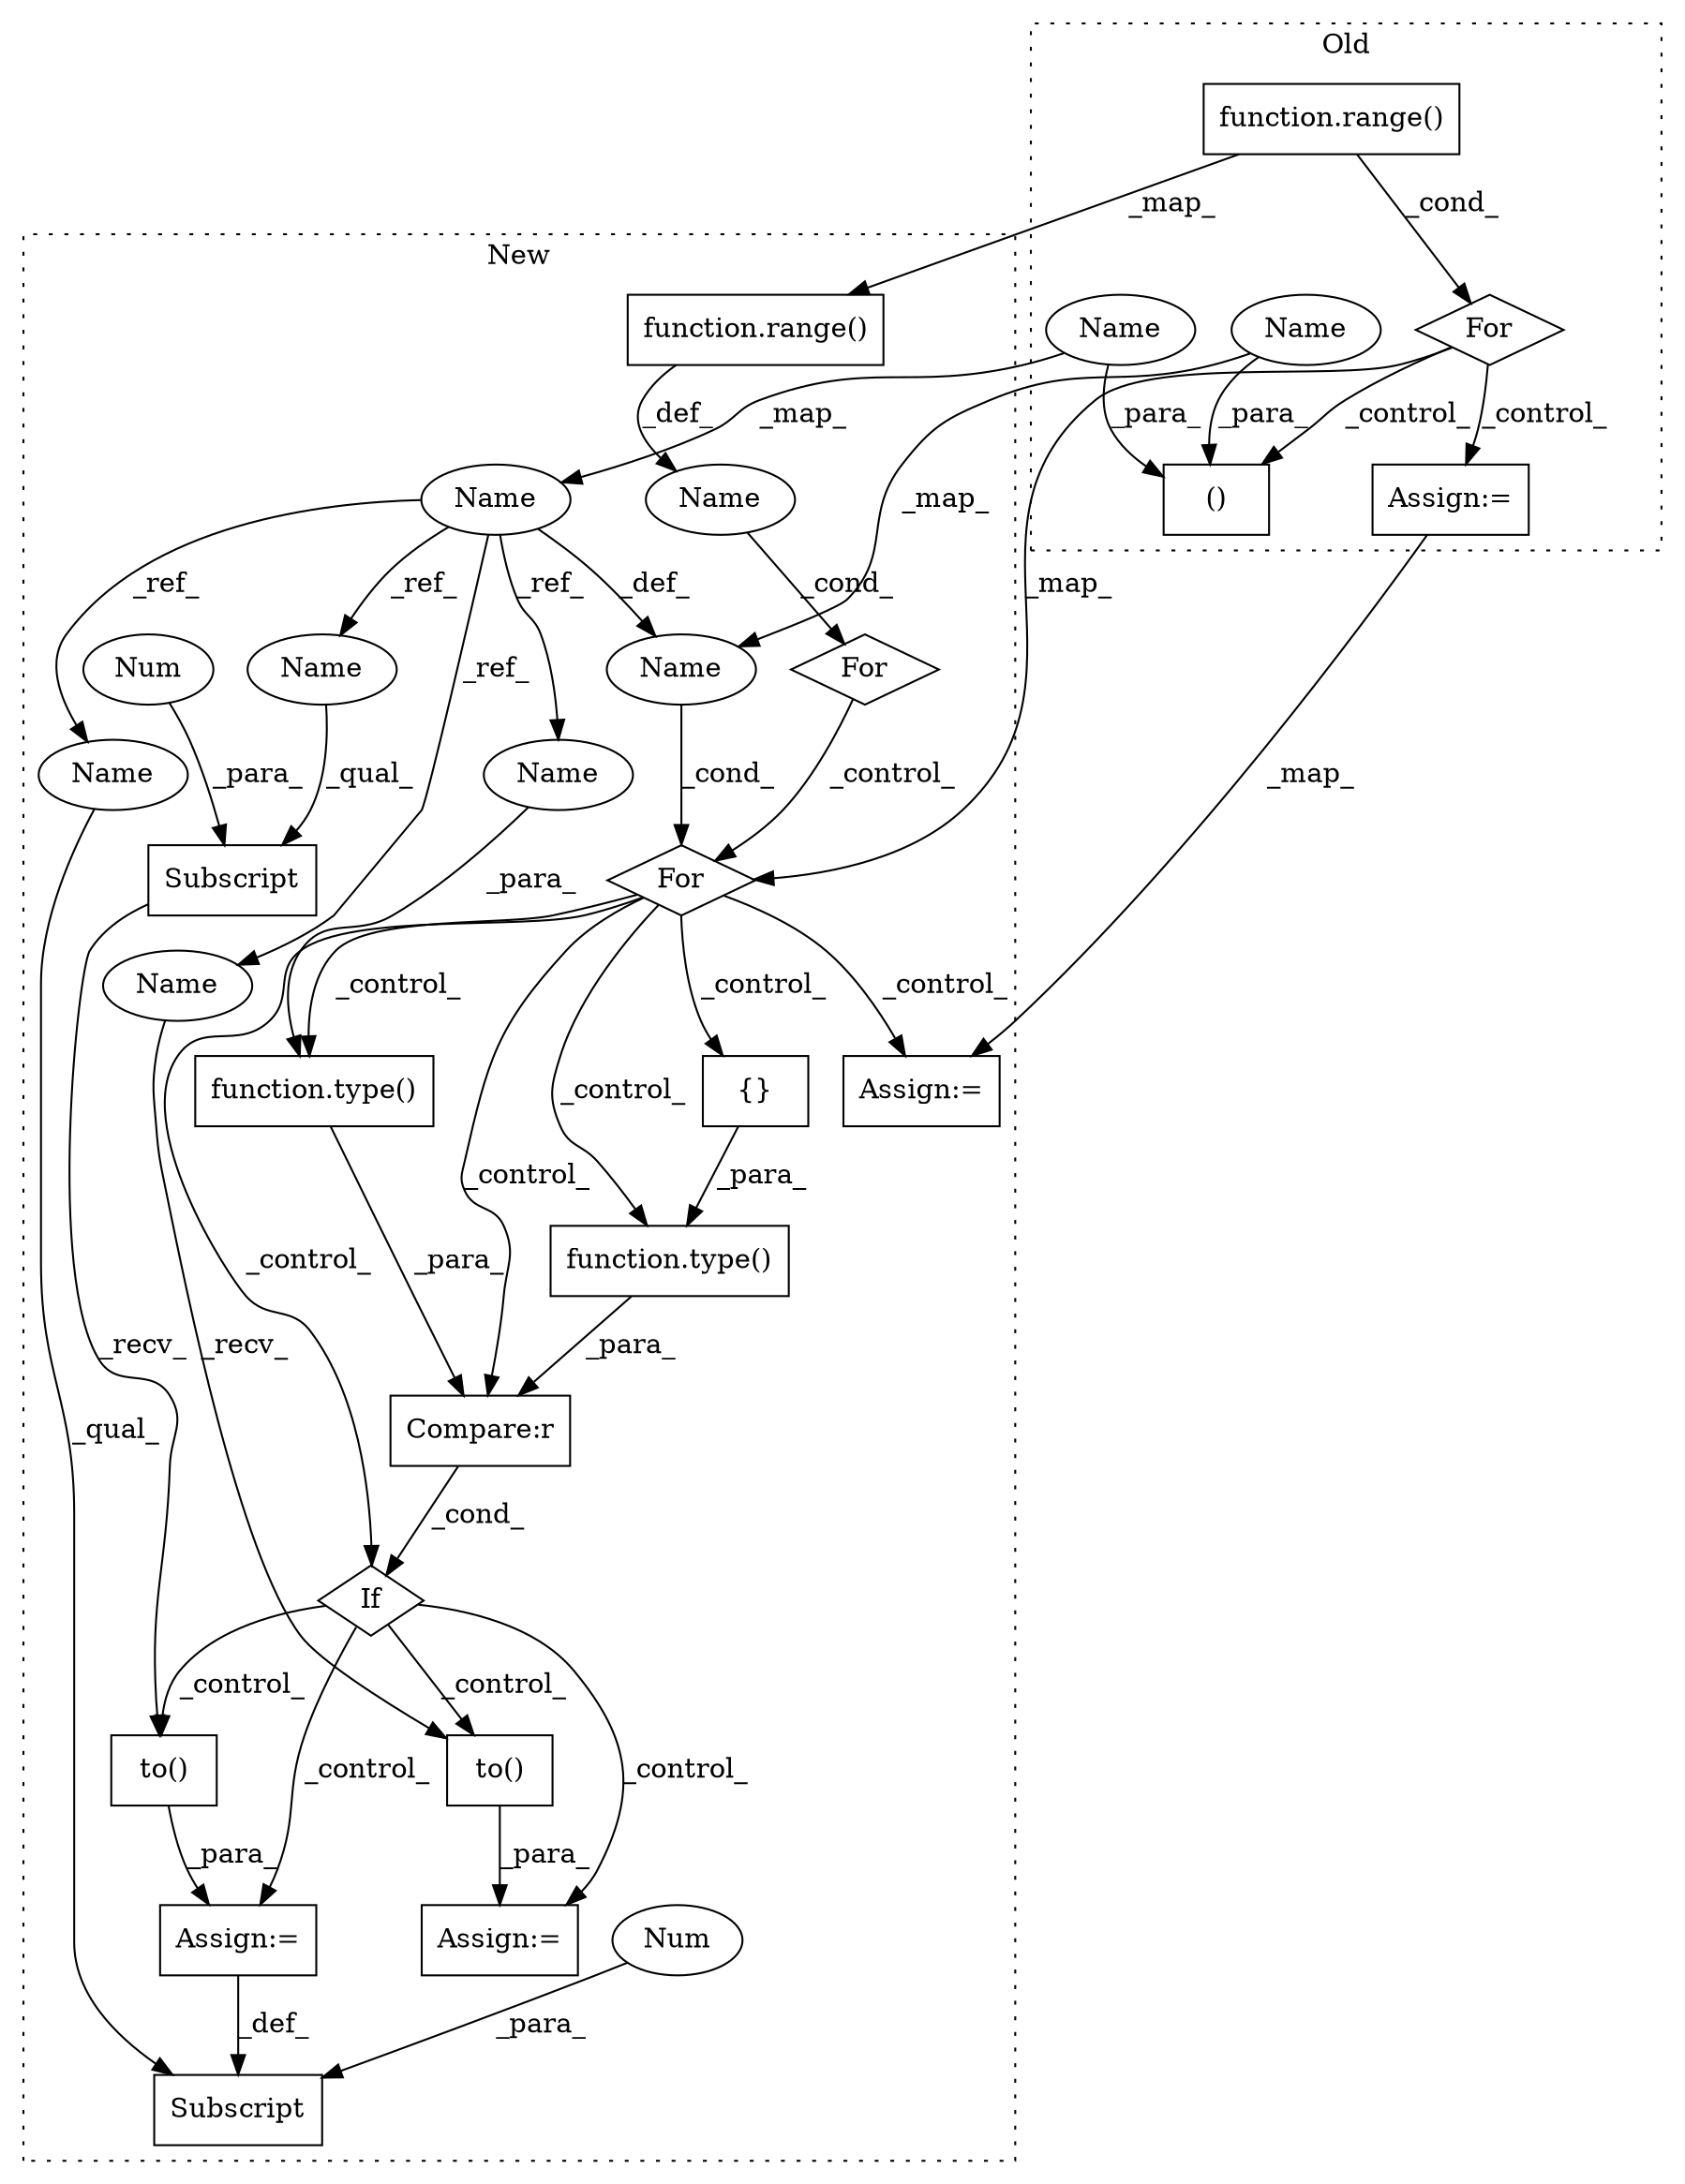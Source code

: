 digraph G {
subgraph cluster0 {
1 [label="()" a="54" s="1915" l="3" shape="box"];
11 [label="For" a="107" s="1775,1809" l="4,14" shape="diamond"];
14 [label="function.range()" a="75" s="1787,1808" l="6,1" shape="box"];
21 [label="Name" a="87" s="1917" l="1" shape="ellipse"];
23 [label="Name" a="87" s="1914" l="1" shape="ellipse"];
26 [label="Assign:=" a="68" s="1915" l="6" shape="box"];
label = "Old";
style="dotted";
}
subgraph cluster1 {
2 [label="For" a="107" s="1303,1337" l="4,14" shape="diamond"];
3 [label="Assign:=" a="68" s="1440" l="3" shape="box"];
4 [label="Name" a="87" s="1307" l="4" shape="ellipse"];
5 [label="Assign:=" a="68" s="1507" l="3" shape="box"];
6 [label="If" a="96" s="1392" l="3" shape="diamond"];
7 [label="Compare:r" a="40" s="1395" l="19" shape="box"];
8 [label="Subscript" a="63" s="1436,0" l="4,0" shape="box"];
9 [label="to()" a="75" s="1510,1526" l="5,1" shape="box"];
10 [label="For" a="107" s="1351,1374" l="4,18" shape="diamond"];
12 [label="{}" a="59" s="1411,1411" l="2,1" shape="box"];
13 [label="function.range()" a="75" s="1315,1336" l="6,1" shape="box"];
15 [label="to()" a="75" s="1443,1462" l="8,1" shape="box"];
16 [label="Subscript" a="63" s="1443,0" l="4,0" shape="box"];
17 [label="Num" a="76" s="1438" l="1" shape="ellipse"];
18 [label="Num" a="76" s="1445" l="1" shape="ellipse"];
19 [label="function.type()" a="75" s="1406,1413" l="5,1" shape="box"];
20 [label="Name" a="87" s="1358" l="1" shape="ellipse"];
22 [label="Name" a="87" s="1355" l="1" shape="ellipse"];
24 [label="function.type()" a="75" s="1395,1401" l="5,1" shape="box"];
25 [label="Assign:=" a="68" s="1545" l="3" shape="box"];
27 [label="Name" a="87" s="1436" l="1" shape="ellipse"];
28 [label="Name" a="87" s="1400" l="1" shape="ellipse"];
29 [label="Name" a="87" s="1510" l="1" shape="ellipse"];
30 [label="Name" a="87" s="1443" l="1" shape="ellipse"];
label = "New";
style="dotted";
}
2 -> 10 [label="_control_"];
3 -> 8 [label="_def_"];
4 -> 2 [label="_cond_"];
6 -> 5 [label="_control_"];
6 -> 15 [label="_control_"];
6 -> 9 [label="_control_"];
6 -> 3 [label="_control_"];
7 -> 6 [label="_cond_"];
9 -> 5 [label="_para_"];
10 -> 6 [label="_control_"];
10 -> 12 [label="_control_"];
10 -> 24 [label="_control_"];
10 -> 25 [label="_control_"];
10 -> 7 [label="_control_"];
10 -> 19 [label="_control_"];
11 -> 10 [label="_map_"];
11 -> 26 [label="_control_"];
11 -> 1 [label="_control_"];
12 -> 19 [label="_para_"];
13 -> 4 [label="_def_"];
14 -> 11 [label="_cond_"];
14 -> 13 [label="_map_"];
15 -> 3 [label="_para_"];
16 -> 15 [label="_recv_"];
17 -> 8 [label="_para_"];
18 -> 16 [label="_para_"];
19 -> 7 [label="_para_"];
20 -> 10 [label="_cond_"];
21 -> 20 [label="_map_"];
21 -> 1 [label="_para_"];
22 -> 29 [label="_ref_"];
22 -> 28 [label="_ref_"];
22 -> 30 [label="_ref_"];
22 -> 20 [label="_def_"];
22 -> 27 [label="_ref_"];
23 -> 1 [label="_para_"];
23 -> 22 [label="_map_"];
24 -> 7 [label="_para_"];
26 -> 25 [label="_map_"];
27 -> 8 [label="_qual_"];
28 -> 24 [label="_para_"];
29 -> 9 [label="_recv_"];
30 -> 16 [label="_qual_"];
}